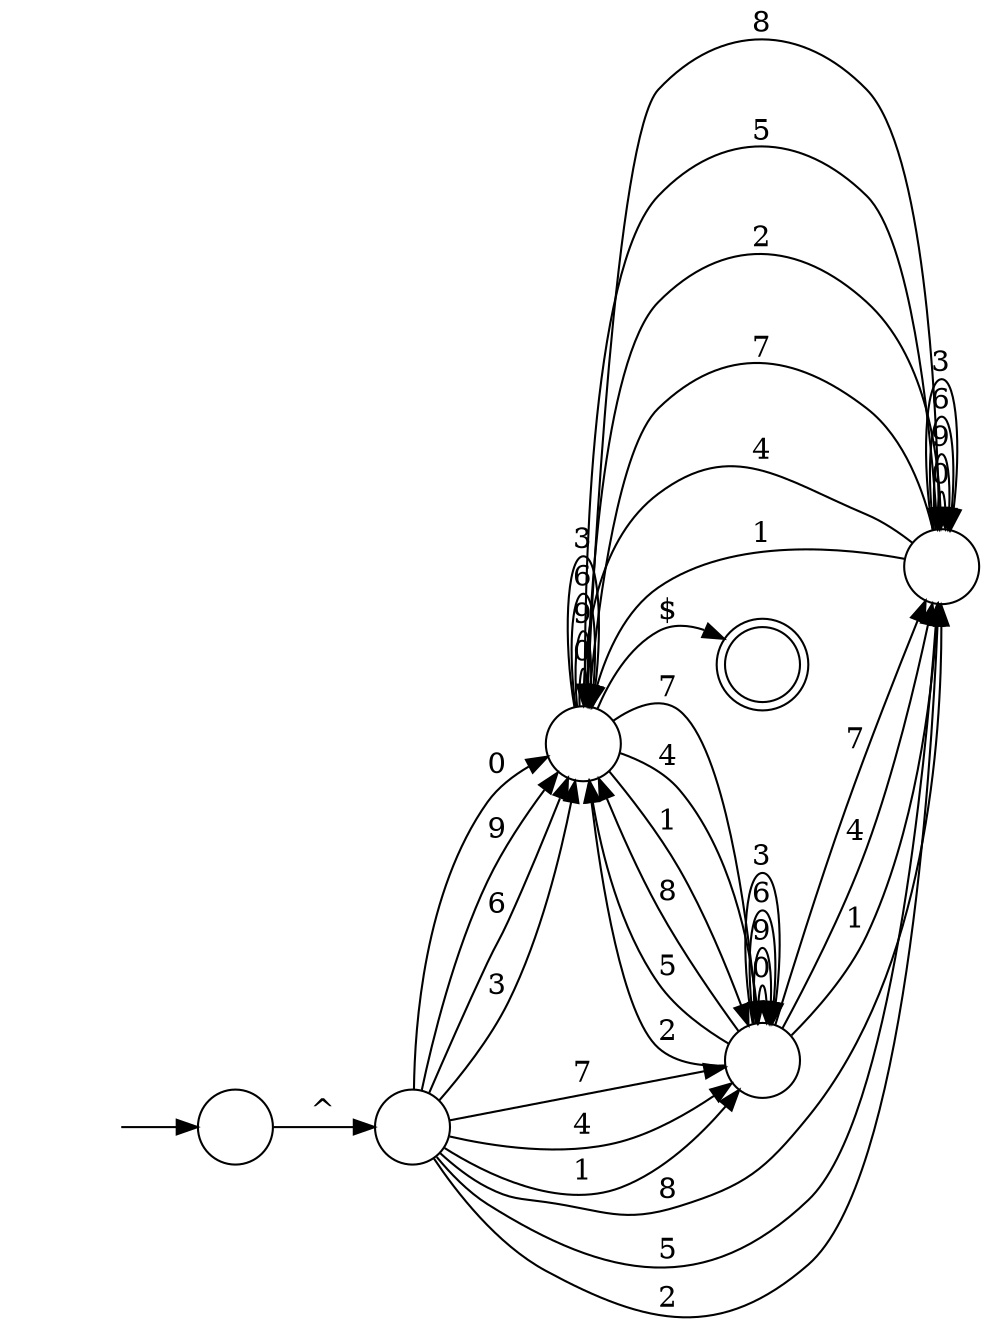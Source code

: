 digraph Automaton {
  rankdir = LR;
  0 [shape=circle,label=""];
  initial [shape=plaintext,label=""];
  initial -> 0
  0 -> 5 [label="^"]
  1 [shape=doublecircle,label=""];
  2 [shape=circle,label=""];
  2 -> 2 [label="0"]
  2 -> 4 [label="7"]
  2 -> 1 [label="$"]
  2 -> 4 [label="4"]
  2 -> 4 [label="1"]
  2 -> 3 [label="8"]
  2 -> 3 [label="5"]
  2 -> 3 [label="2"]
  2 -> 2 [label="9"]
  2 -> 2 [label="6"]
  2 -> 2 [label="3"]
  3 [shape=circle,label=""];
  3 -> 3 [label="0"]
  3 -> 2 [label="7"]
  3 -> 2 [label="4"]
  3 -> 2 [label="1"]
  3 -> 3 [label="9"]
  3 -> 3 [label="6"]
  3 -> 3 [label="3"]
  4 [shape=circle,label=""];
  4 -> 4 [label="0"]
  4 -> 3 [label="7"]
  4 -> 3 [label="4"]
  4 -> 3 [label="1"]
  4 -> 2 [label="8"]
  4 -> 2 [label="5"]
  4 -> 2 [label="2"]
  4 -> 4 [label="9"]
  4 -> 4 [label="6"]
  4 -> 4 [label="3"]
  5 [shape=circle,label=""];
  5 -> 2 [label="0"]
  5 -> 4 [label="7"]
  5 -> 4 [label="4"]
  5 -> 4 [label="1"]
  5 -> 3 [label="8"]
  5 -> 3 [label="5"]
  5 -> 3 [label="2"]
  5 -> 2 [label="9"]
  5 -> 2 [label="6"]
  5 -> 2 [label="3"]
}

